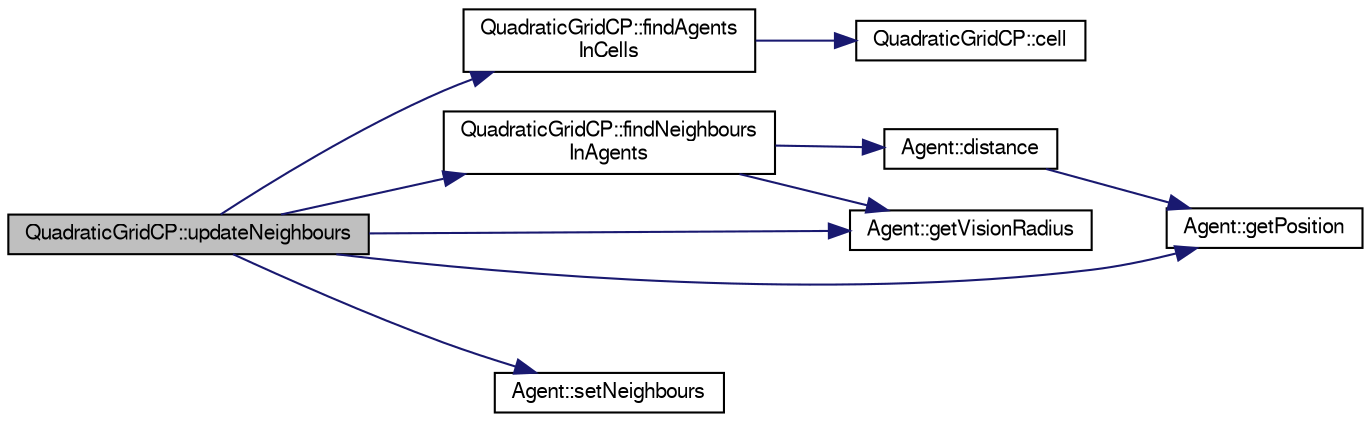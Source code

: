 digraph "QuadraticGridCP::updateNeighbours"
{
  edge [fontname="FreeSans",fontsize="10",labelfontname="FreeSans",labelfontsize="10"];
  node [fontname="FreeSans",fontsize="10",shape=record];
  rankdir="LR";
  Node1 [label="QuadraticGridCP::updateNeighbours",height=0.2,width=0.4,color="black", fillcolor="grey75", style="filled" fontcolor="black"];
  Node1 -> Node2 [color="midnightblue",fontsize="10",style="solid",fontname="FreeSans"];
  Node2 [label="QuadraticGridCP::findAgents\lInCells",height=0.2,width=0.4,color="black", fillcolor="white", style="filled",URL="$class_quadratic_grid_c_p.html#a9fc603778e891904457e428de8606371",tooltip="Find the agents in the cells which contains a squared surface. "];
  Node2 -> Node3 [color="midnightblue",fontsize="10",style="solid",fontname="FreeSans"];
  Node3 [label="QuadraticGridCP::cell",height=0.2,width=0.4,color="black", fillcolor="white", style="filled",URL="$class_quadratic_grid_c_p.html#a6d922e64d9870d9dcb8323d143fb2d8d",tooltip="Calculates the index of the corresponding cell from a position. "];
  Node1 -> Node4 [color="midnightblue",fontsize="10",style="solid",fontname="FreeSans"];
  Node4 [label="QuadraticGridCP::findNeighbours\lInAgents",height=0.2,width=0.4,color="black", fillcolor="white", style="filled",URL="$class_quadratic_grid_c_p.html#ab5609b63f2fcb7706d4bdc071ac368ff",tooltip="Find the neighbours of _agent from the agents in a group of cells. "];
  Node4 -> Node5 [color="midnightblue",fontsize="10",style="solid",fontname="FreeSans"];
  Node5 [label="Agent::distance",height=0.2,width=0.4,color="black", fillcolor="white", style="filled",URL="$class_agent.html#a932a6271567e4905f3279f68f21c3d6c",tooltip="Calculates the distance with _agent. "];
  Node5 -> Node6 [color="midnightblue",fontsize="10",style="solid",fontname="FreeSans"];
  Node6 [label="Agent::getPosition",height=0.2,width=0.4,color="black", fillcolor="white", style="filled",URL="$class_agent.html#a00178e547698aefa61a5644727d1ab39"];
  Node4 -> Node7 [color="midnightblue",fontsize="10",style="solid",fontname="FreeSans"];
  Node7 [label="Agent::getVisionRadius",height=0.2,width=0.4,color="black", fillcolor="white", style="filled",URL="$class_agent.html#a0f6fa62c5ec68c21647a8c5e9a38685d"];
  Node1 -> Node6 [color="midnightblue",fontsize="10",style="solid",fontname="FreeSans"];
  Node1 -> Node7 [color="midnightblue",fontsize="10",style="solid",fontname="FreeSans"];
  Node1 -> Node8 [color="midnightblue",fontsize="10",style="solid",fontname="FreeSans"];
  Node8 [label="Agent::setNeighbours",height=0.2,width=0.4,color="black", fillcolor="white", style="filled",URL="$class_agent.html#a16784b8790c91f9b1c5c00c8ab217e08"];
}
